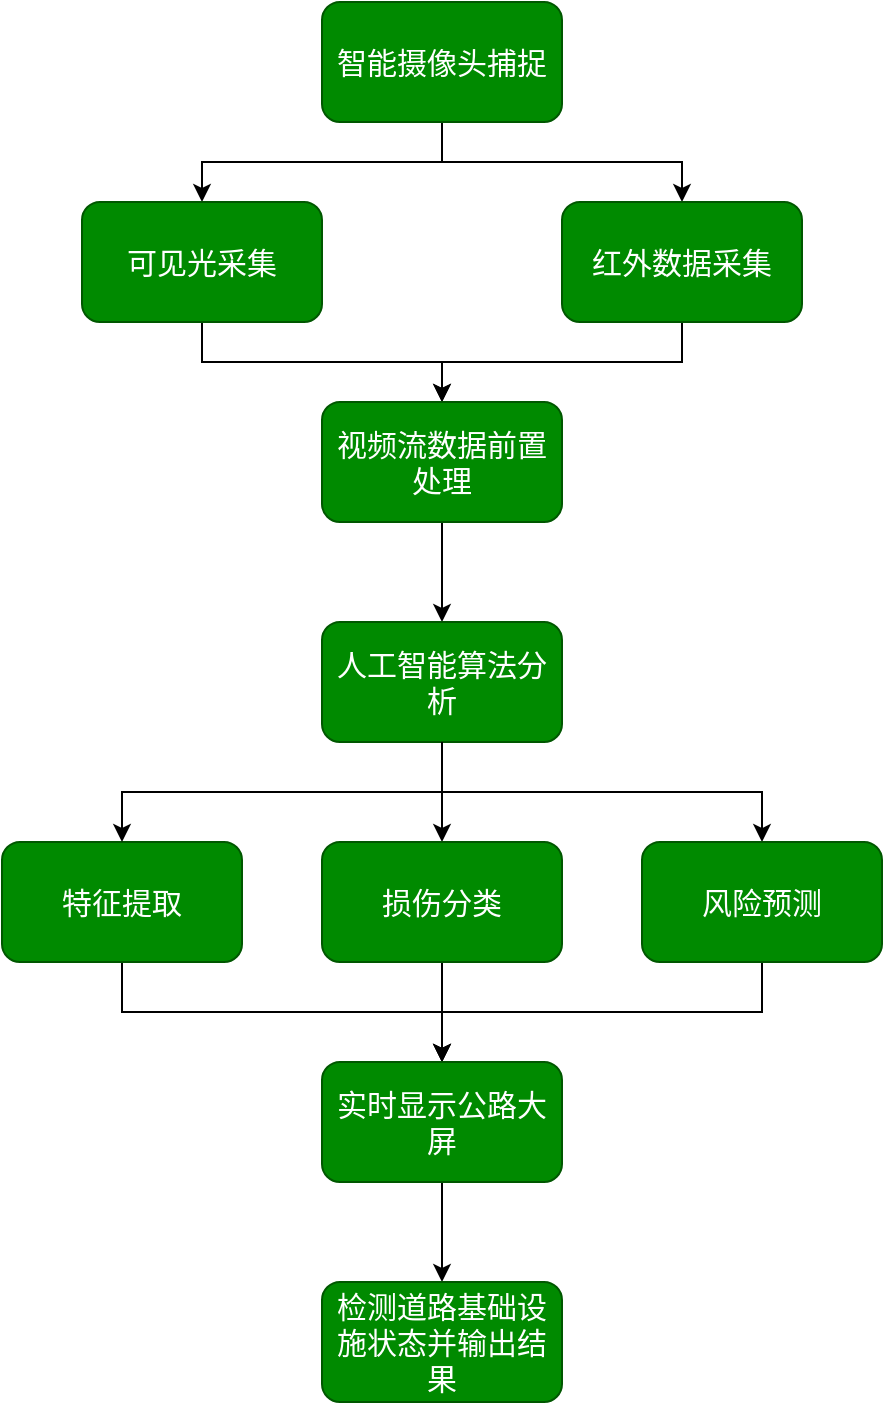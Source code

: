 <mxfile version="26.0.15">
  <diagram name="第 1 页" id="JX8bmrdWdLP1N0eSCSQa">
    <mxGraphModel dx="954" dy="652" grid="1" gridSize="10" guides="1" tooltips="1" connect="1" arrows="1" fold="1" page="1" pageScale="1" pageWidth="827" pageHeight="1169" math="0" shadow="0">
      <root>
        <mxCell id="0" />
        <mxCell id="1" parent="0" />
        <mxCell id="uVbZ8XAu38w_o3__-Ur9-7" style="edgeStyle=orthogonalEdgeStyle;rounded=0;orthogonalLoop=1;jettySize=auto;html=1;exitX=0.5;exitY=1;exitDx=0;exitDy=0;entryX=0.5;entryY=0;entryDx=0;entryDy=0;" edge="1" parent="1" source="uVbZ8XAu38w_o3__-Ur9-1" target="uVbZ8XAu38w_o3__-Ur9-5">
          <mxGeometry relative="1" as="geometry" />
        </mxCell>
        <mxCell id="uVbZ8XAu38w_o3__-Ur9-8" style="edgeStyle=orthogonalEdgeStyle;rounded=0;orthogonalLoop=1;jettySize=auto;html=1;entryX=0.5;entryY=0;entryDx=0;entryDy=0;" edge="1" parent="1" source="uVbZ8XAu38w_o3__-Ur9-1" target="uVbZ8XAu38w_o3__-Ur9-4">
          <mxGeometry relative="1" as="geometry" />
        </mxCell>
        <mxCell id="uVbZ8XAu38w_o3__-Ur9-1" value="&lt;font face=&quot;Times New Roman&quot; style=&quot;font-size: 15px;&quot;&gt;智能摄像头捕捉&lt;/font&gt;" style="rounded=1;whiteSpace=wrap;html=1;fillColor=#008a00;strokeColor=#005700;fontColor=#ffffff;" vertex="1" parent="1">
          <mxGeometry x="350" y="90" width="120" height="60" as="geometry" />
        </mxCell>
        <mxCell id="uVbZ8XAu38w_o3__-Ur9-11" style="edgeStyle=orthogonalEdgeStyle;rounded=0;orthogonalLoop=1;jettySize=auto;html=1;exitX=0.5;exitY=1;exitDx=0;exitDy=0;entryX=0.5;entryY=0;entryDx=0;entryDy=0;" edge="1" parent="1" source="uVbZ8XAu38w_o3__-Ur9-4" target="uVbZ8XAu38w_o3__-Ur9-9">
          <mxGeometry relative="1" as="geometry" />
        </mxCell>
        <mxCell id="uVbZ8XAu38w_o3__-Ur9-4" value="&lt;font face=&quot;Times New Roman&quot; style=&quot;font-size: 15px;&quot;&gt;红外数据采集&lt;/font&gt;" style="rounded=1;whiteSpace=wrap;html=1;fillColor=#008a00;strokeColor=#005700;fontColor=#ffffff;" vertex="1" parent="1">
          <mxGeometry x="470" y="190" width="120" height="60" as="geometry" />
        </mxCell>
        <mxCell id="uVbZ8XAu38w_o3__-Ur9-10" style="edgeStyle=orthogonalEdgeStyle;rounded=0;orthogonalLoop=1;jettySize=auto;html=1;entryX=0.5;entryY=0;entryDx=0;entryDy=0;" edge="1" parent="1" source="uVbZ8XAu38w_o3__-Ur9-5" target="uVbZ8XAu38w_o3__-Ur9-9">
          <mxGeometry relative="1" as="geometry" />
        </mxCell>
        <mxCell id="uVbZ8XAu38w_o3__-Ur9-5" value="&lt;font face=&quot;Times New Roman&quot; style=&quot;font-size: 15px;&quot;&gt;可见光采集&lt;/font&gt;" style="rounded=1;whiteSpace=wrap;html=1;fillColor=#008a00;strokeColor=#005700;fontColor=#ffffff;" vertex="1" parent="1">
          <mxGeometry x="230" y="190" width="120" height="60" as="geometry" />
        </mxCell>
        <mxCell id="uVbZ8XAu38w_o3__-Ur9-16" style="edgeStyle=orthogonalEdgeStyle;rounded=0;orthogonalLoop=1;jettySize=auto;html=1;exitX=0.5;exitY=1;exitDx=0;exitDy=0;entryX=0.5;entryY=0;entryDx=0;entryDy=0;" edge="1" parent="1" source="uVbZ8XAu38w_o3__-Ur9-9" target="uVbZ8XAu38w_o3__-Ur9-12">
          <mxGeometry relative="1" as="geometry" />
        </mxCell>
        <mxCell id="uVbZ8XAu38w_o3__-Ur9-9" value="&lt;font face=&quot;Times New Roman&quot; style=&quot;font-size: 15px;&quot;&gt;视频流数据前置处理&lt;/font&gt;" style="rounded=1;whiteSpace=wrap;html=1;fillColor=#008a00;strokeColor=#005700;fontColor=#ffffff;" vertex="1" parent="1">
          <mxGeometry x="350" y="290" width="120" height="60" as="geometry" />
        </mxCell>
        <mxCell id="uVbZ8XAu38w_o3__-Ur9-17" style="edgeStyle=orthogonalEdgeStyle;rounded=0;orthogonalLoop=1;jettySize=auto;html=1;exitX=0.5;exitY=1;exitDx=0;exitDy=0;entryX=0.5;entryY=0;entryDx=0;entryDy=0;" edge="1" parent="1" source="uVbZ8XAu38w_o3__-Ur9-12" target="uVbZ8XAu38w_o3__-Ur9-13">
          <mxGeometry relative="1" as="geometry" />
        </mxCell>
        <mxCell id="uVbZ8XAu38w_o3__-Ur9-21" style="edgeStyle=orthogonalEdgeStyle;rounded=0;orthogonalLoop=1;jettySize=auto;html=1;exitX=0.5;exitY=1;exitDx=0;exitDy=0;" edge="1" parent="1" source="uVbZ8XAu38w_o3__-Ur9-12" target="uVbZ8XAu38w_o3__-Ur9-15">
          <mxGeometry relative="1" as="geometry" />
        </mxCell>
        <mxCell id="uVbZ8XAu38w_o3__-Ur9-12" value="&lt;font face=&quot;Times New Roman&quot; style=&quot;font-size: 15px;&quot;&gt;人工智能算法分析&lt;/font&gt;&lt;span style=&quot;color: rgba(0, 0, 0, 0); font-family: monospace; font-size: 0px; text-align: start; text-wrap-mode: nowrap;&quot;&gt;%3CmxGraphModel%3E%3Croot%3E%3CmxCell%20id%3D%220%22%2F%3E%3CmxCell%20id%3D%221%22%20parent%3D%220%22%2F%3E%3CmxCell%20id%3D%222%22%20value%3D%22%26lt%3Bfont%20face%3D%26quot%3BTimes%20New%20Roman%26quot%3B%20style%3D%26quot%3Bfont-size%3A%2015px%3B%26quot%3B%26gt%3B%E8%A7%86%E9%A2%91%E6%B5%81%E6%95%B0%E6%8D%AE%E5%89%8D%E7%BD%AE%E5%A4%84%E7%90%86%26lt%3B%2Ffont%26gt%3B%22%20style%3D%22rounded%3D1%3BwhiteSpace%3Dwrap%3Bhtml%3D1%3BfillColor%3D%23008a00%3BstrokeColor%3D%23005700%3BfontColor%3D%23ffffff%3B%22%20vertex%3D%221%22%20parent%3D%221%22%3E%3CmxGeometry%20x%3D%22350%22%20y%3D%22290%22%20width%3D%22120%22%20height%3D%2260%22%20as%3D%22geometry%22%2F%3E%3C%2FmxCell%3E%3C%2Froot%3E%3C%2FmxGraphModel%3E&lt;/span&gt;" style="rounded=1;whiteSpace=wrap;html=1;fillColor=#008a00;strokeColor=#005700;fontColor=#ffffff;" vertex="1" parent="1">
          <mxGeometry x="350" y="400" width="120" height="60" as="geometry" />
        </mxCell>
        <mxCell id="uVbZ8XAu38w_o3__-Ur9-23" style="edgeStyle=orthogonalEdgeStyle;rounded=0;orthogonalLoop=1;jettySize=auto;html=1;exitX=0.5;exitY=1;exitDx=0;exitDy=0;entryX=0.5;entryY=0;entryDx=0;entryDy=0;" edge="1" parent="1" source="uVbZ8XAu38w_o3__-Ur9-13" target="uVbZ8XAu38w_o3__-Ur9-20">
          <mxGeometry relative="1" as="geometry" />
        </mxCell>
        <mxCell id="uVbZ8XAu38w_o3__-Ur9-13" value="&lt;font face=&quot;Times New Roman&quot;&gt;&lt;span style=&quot;font-size: 15px;&quot;&gt;损伤分类&lt;/span&gt;&lt;/font&gt;" style="rounded=1;whiteSpace=wrap;html=1;fillColor=#008a00;strokeColor=#005700;fontColor=#ffffff;" vertex="1" parent="1">
          <mxGeometry x="350" y="510" width="120" height="60" as="geometry" />
        </mxCell>
        <mxCell id="uVbZ8XAu38w_o3__-Ur9-25" style="edgeStyle=orthogonalEdgeStyle;rounded=0;orthogonalLoop=1;jettySize=auto;html=1;exitX=0.5;exitY=1;exitDx=0;exitDy=0;entryX=0.5;entryY=0;entryDx=0;entryDy=0;" edge="1" parent="1" source="uVbZ8XAu38w_o3__-Ur9-14" target="uVbZ8XAu38w_o3__-Ur9-20">
          <mxGeometry relative="1" as="geometry" />
        </mxCell>
        <mxCell id="uVbZ8XAu38w_o3__-Ur9-14" value="&lt;font face=&quot;Times New Roman&quot;&gt;&lt;span style=&quot;font-size: 15px;&quot;&gt;特征提取&lt;/span&gt;&lt;/font&gt;" style="rounded=1;whiteSpace=wrap;html=1;fillColor=#008a00;strokeColor=#005700;fontColor=#ffffff;" vertex="1" parent="1">
          <mxGeometry x="190" y="510" width="120" height="60" as="geometry" />
        </mxCell>
        <mxCell id="uVbZ8XAu38w_o3__-Ur9-24" style="edgeStyle=orthogonalEdgeStyle;rounded=0;orthogonalLoop=1;jettySize=auto;html=1;exitX=0.5;exitY=1;exitDx=0;exitDy=0;entryX=0.5;entryY=0;entryDx=0;entryDy=0;" edge="1" parent="1" source="uVbZ8XAu38w_o3__-Ur9-15" target="uVbZ8XAu38w_o3__-Ur9-20">
          <mxGeometry relative="1" as="geometry" />
        </mxCell>
        <mxCell id="uVbZ8XAu38w_o3__-Ur9-15" value="&lt;font face=&quot;Times New Roman&quot;&gt;&lt;span style=&quot;font-size: 15px;&quot;&gt;风险预测&lt;/span&gt;&lt;/font&gt;" style="rounded=1;whiteSpace=wrap;html=1;fillColor=#008a00;strokeColor=#005700;fontColor=#ffffff;" vertex="1" parent="1">
          <mxGeometry x="510" y="510" width="120" height="60" as="geometry" />
        </mxCell>
        <mxCell id="uVbZ8XAu38w_o3__-Ur9-18" style="edgeStyle=orthogonalEdgeStyle;rounded=0;orthogonalLoop=1;jettySize=auto;html=1;exitX=0.5;exitY=1;exitDx=0;exitDy=0;" edge="1" parent="1" source="uVbZ8XAu38w_o3__-Ur9-12" target="uVbZ8XAu38w_o3__-Ur9-14">
          <mxGeometry relative="1" as="geometry">
            <mxPoint x="240" y="500" as="targetPoint" />
            <Array as="points">
              <mxPoint x="410" y="485" />
              <mxPoint x="250" y="485" />
            </Array>
          </mxGeometry>
        </mxCell>
        <mxCell id="uVbZ8XAu38w_o3__-Ur9-27" style="edgeStyle=orthogonalEdgeStyle;rounded=0;orthogonalLoop=1;jettySize=auto;html=1;exitX=0.5;exitY=1;exitDx=0;exitDy=0;entryX=0.5;entryY=0;entryDx=0;entryDy=0;" edge="1" parent="1" source="uVbZ8XAu38w_o3__-Ur9-20" target="uVbZ8XAu38w_o3__-Ur9-26">
          <mxGeometry relative="1" as="geometry" />
        </mxCell>
        <mxCell id="uVbZ8XAu38w_o3__-Ur9-20" value="&lt;font face=&quot;Times New Roman&quot;&gt;&lt;span style=&quot;font-size: 15px;&quot;&gt;实时显示公路大屏&lt;/span&gt;&lt;/font&gt;" style="rounded=1;whiteSpace=wrap;html=1;fillColor=#008a00;strokeColor=#005700;fontColor=#ffffff;" vertex="1" parent="1">
          <mxGeometry x="350" y="620" width="120" height="60" as="geometry" />
        </mxCell>
        <mxCell id="uVbZ8XAu38w_o3__-Ur9-26" value="&lt;font face=&quot;Times New Roman&quot;&gt;&lt;span style=&quot;font-size: 15px;&quot;&gt;检测道路基础设施状态并输出结果&lt;/span&gt;&lt;/font&gt;" style="rounded=1;whiteSpace=wrap;html=1;fillColor=#008a00;strokeColor=#005700;fontColor=#ffffff;" vertex="1" parent="1">
          <mxGeometry x="350" y="730" width="120" height="60" as="geometry" />
        </mxCell>
      </root>
    </mxGraphModel>
  </diagram>
</mxfile>
